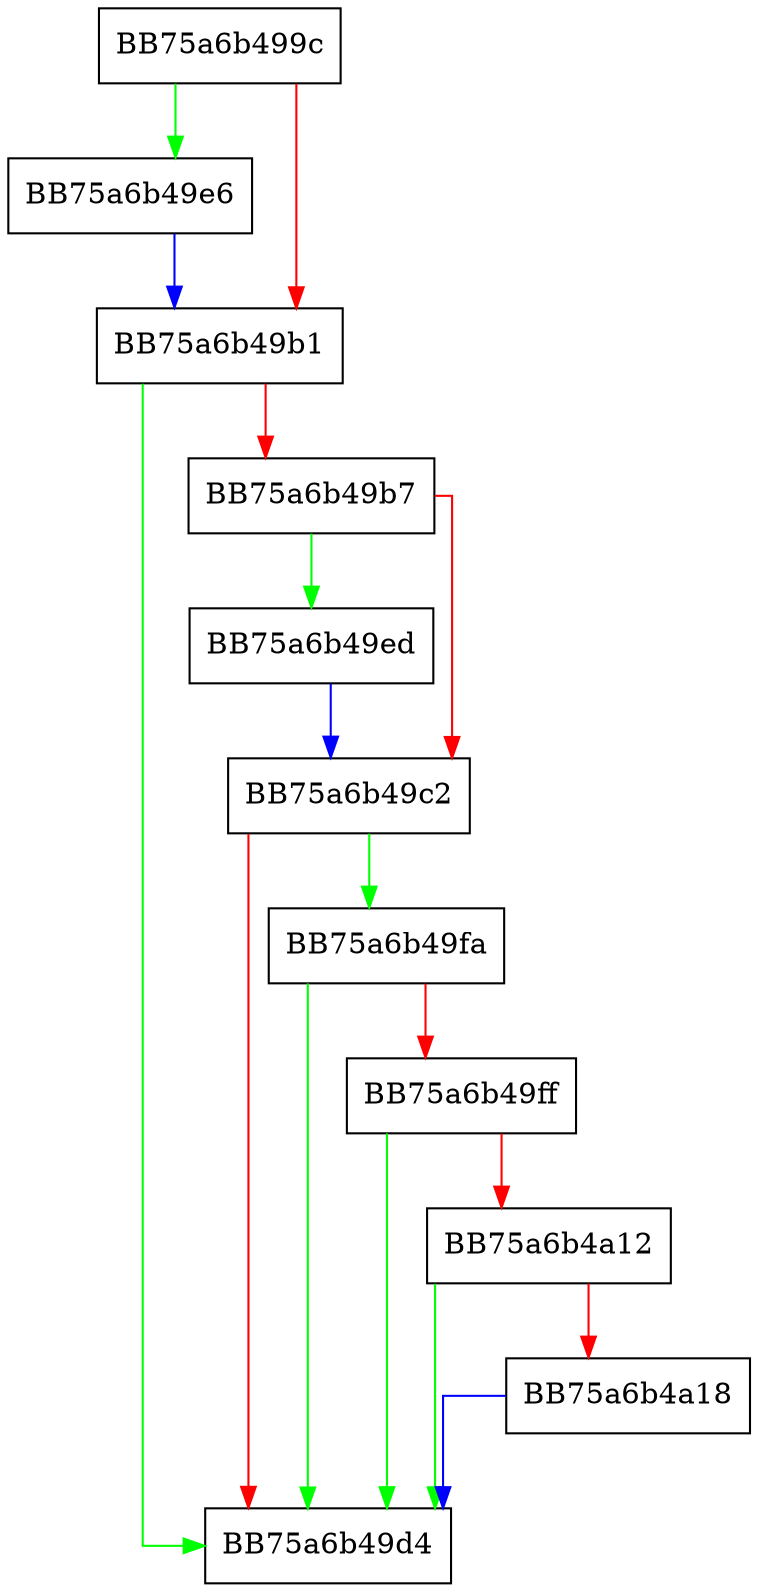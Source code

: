 digraph SetThreadSp {
  node [shape="box"];
  graph [splines=ortho];
  BB75a6b499c -> BB75a6b49e6 [color="green"];
  BB75a6b499c -> BB75a6b49b1 [color="red"];
  BB75a6b49b1 -> BB75a6b49d4 [color="green"];
  BB75a6b49b1 -> BB75a6b49b7 [color="red"];
  BB75a6b49b7 -> BB75a6b49ed [color="green"];
  BB75a6b49b7 -> BB75a6b49c2 [color="red"];
  BB75a6b49c2 -> BB75a6b49fa [color="green"];
  BB75a6b49c2 -> BB75a6b49d4 [color="red"];
  BB75a6b49e6 -> BB75a6b49b1 [color="blue"];
  BB75a6b49ed -> BB75a6b49c2 [color="blue"];
  BB75a6b49fa -> BB75a6b49d4 [color="green"];
  BB75a6b49fa -> BB75a6b49ff [color="red"];
  BB75a6b49ff -> BB75a6b49d4 [color="green"];
  BB75a6b49ff -> BB75a6b4a12 [color="red"];
  BB75a6b4a12 -> BB75a6b49d4 [color="green"];
  BB75a6b4a12 -> BB75a6b4a18 [color="red"];
  BB75a6b4a18 -> BB75a6b49d4 [color="blue"];
}